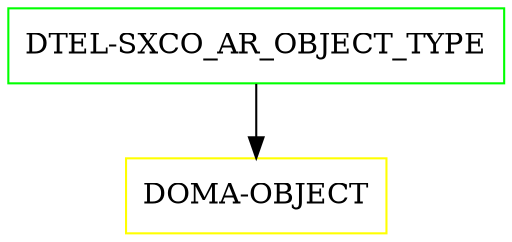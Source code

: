 digraph G {
  "DTEL-SXCO_AR_OBJECT_TYPE" [shape=box,color=green];
  "DOMA-OBJECT" [shape=box,color=yellow,URL="./DOMA_OBJECT.html"];
  "DTEL-SXCO_AR_OBJECT_TYPE" -> "DOMA-OBJECT";
}
